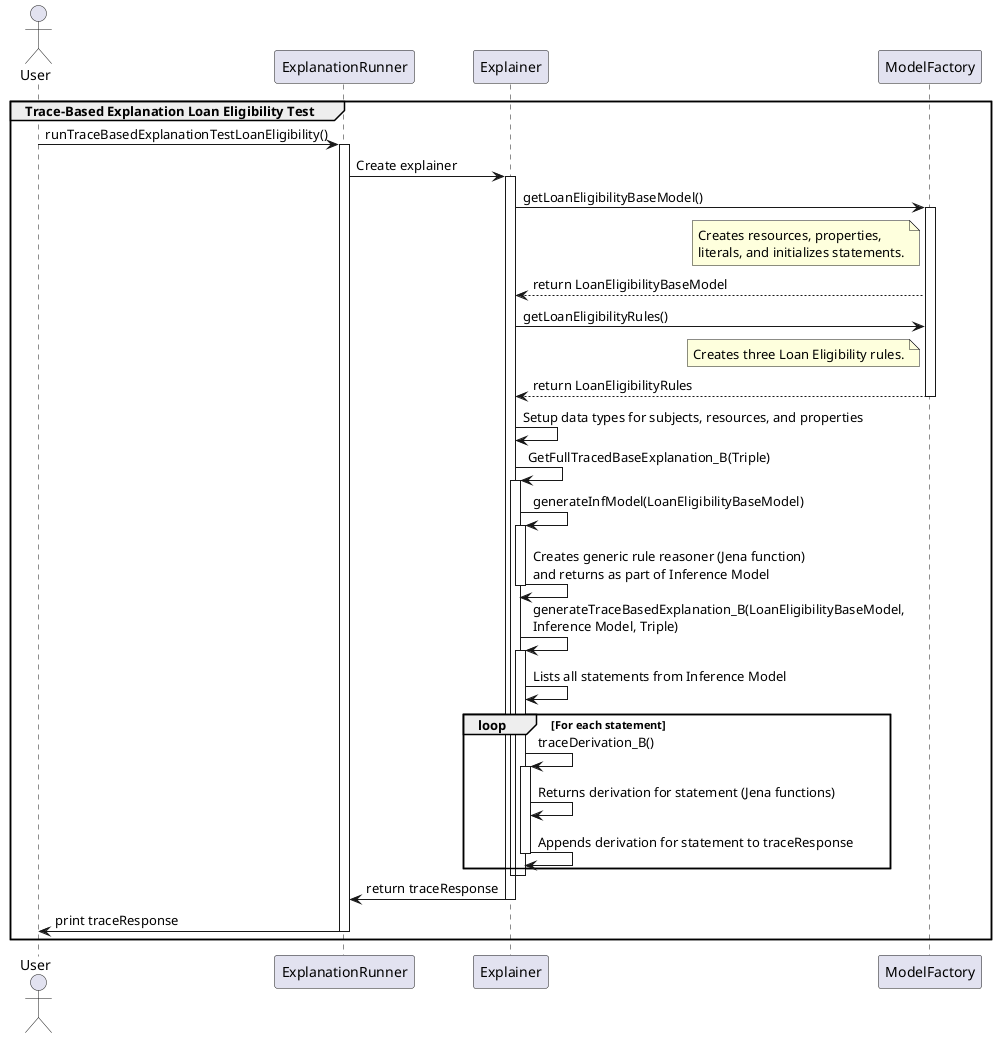 @startuml

actor User
participant "ExplanationRunner" as ER
participant "Explainer" as E
participant "ModelFactory" as MF

group Trace-Based Explanation Loan Eligibility Test
    User -> ER: runTraceBasedExplanationTestLoanEligibility()
    activate ER

    ER -> E: Create explainer
    activate E

    E -> MF: getLoanEligibilityBaseModel()
    activate MF
    note left of MF
    Creates resources, properties,
    literals, and initializes statements.
    end note
    E <-- MF: return LoanEligibilityBaseModel
    E -> MF: getLoanEligibilityRules()
    note left of MF
    Creates three Loan Eligibility rules.
    end note
    E <-- MF: return LoanEligibilityRules
    deactivate MF

    E -> E: Setup data types for subjects, resources, and properties
    
      E -> E: GetFullTracedBaseExplanation_B(Triple)
      activate E
  
        E -> E: generateInfModel(LoanEligibilityBaseModel)
        activate E
    
        E -> E: Creates generic rule reasoner (Jena function) \nand returns as part of Inference Model
        deactivate E
        
        E -> E: generateTraceBasedExplanation_B(LoanEligibilityBaseModel, \nInference Model, Triple)
        activate E

        E -> E: Lists all statements from Inference Model
  
        loop For each statement
            E -> E: traceDerivation_B()
            activate E

            E -> E: Returns derivation for statement (Jena functions)
            
            E -> E: Appends derivation for statement to traceResponse
            deactivate E
        end loop
        deactivate E
    
      deactivate E

    E -> ER: return traceResponse
    deactivate E

    ER -> User: print traceResponse
    deactivate ER
end group

@enduml